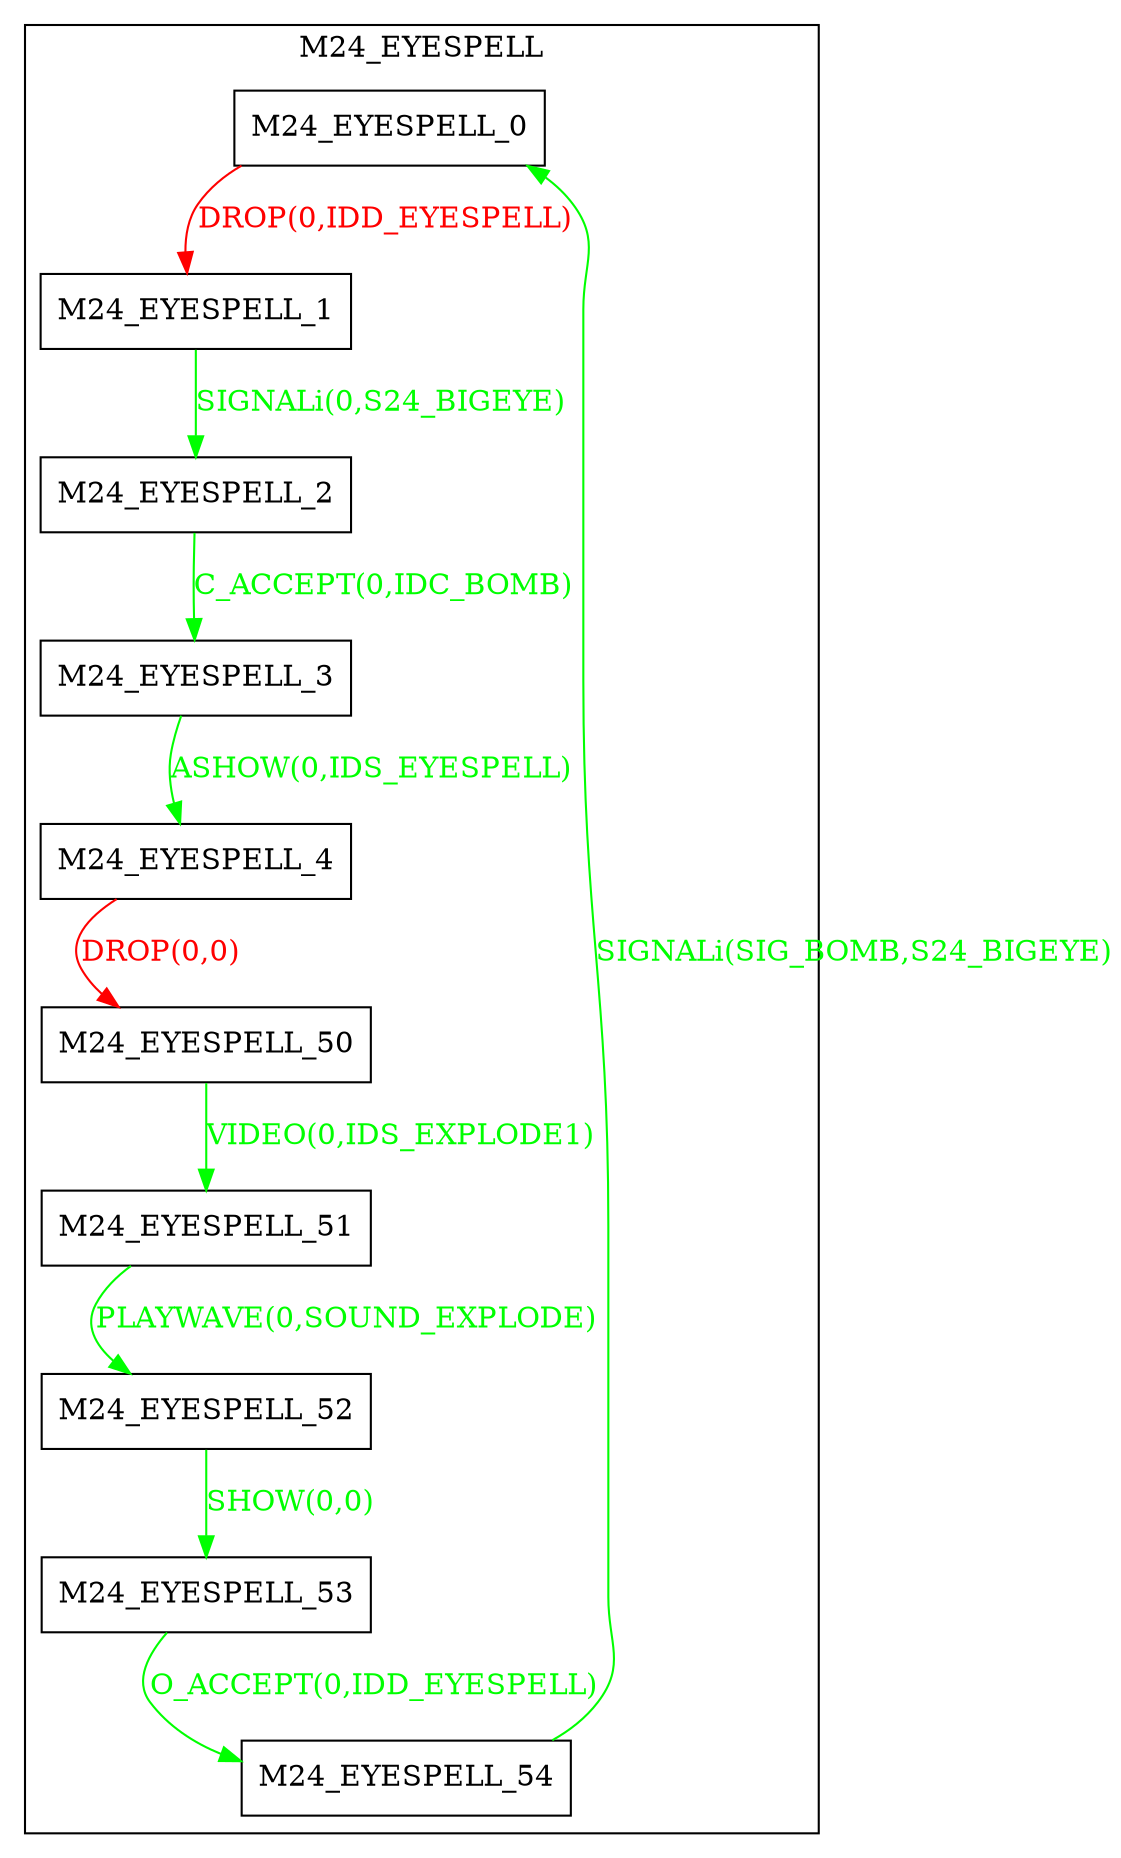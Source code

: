 digraph {
 node [shape=record];
subgraph cluster_M24_EYESPELL {
 label="M24_EYESPELL";
"M24_EYESPELL_0" -> "M24_EYESPELL_1"[color=red, fontcolor=red, label="DROP(0,IDD_EYESPELL)"];
"M24_EYESPELL_1" -> "M24_EYESPELL_2"[color=green, fontcolor=green, label="SIGNALi(0,S24_BIGEYE)"];
"M24_EYESPELL_2" -> "M24_EYESPELL_3"[color=green, fontcolor=green, label="C_ACCEPT(0,IDC_BOMB)"];
"M24_EYESPELL_3" -> "M24_EYESPELL_4"[color=green, fontcolor=green, label="ASHOW(0,IDS_EYESPELL)"];
"M24_EYESPELL_4" -> "M24_EYESPELL_50"[color=red, fontcolor=red, label="DROP(0,0)"];
"M24_EYESPELL_50" -> "M24_EYESPELL_51"[color=green, fontcolor=green, label="VIDEO(0,IDS_EXPLODE1)"];
"M24_EYESPELL_51" -> "M24_EYESPELL_52"[color=green, fontcolor=green, label="PLAYWAVE(0,SOUND_EXPLODE)"];
"M24_EYESPELL_52" -> "M24_EYESPELL_53"[color=green, fontcolor=green, label="SHOW(0,0)"];
"M24_EYESPELL_53" -> "M24_EYESPELL_54"[color=green, fontcolor=green, label="O_ACCEPT(0,IDD_EYESPELL)"];
"M24_EYESPELL_54" -> "M24_EYESPELL_0"[color=green, fontcolor=green, label="SIGNALi(SIG_BOMB,S24_BIGEYE)"];
}}
